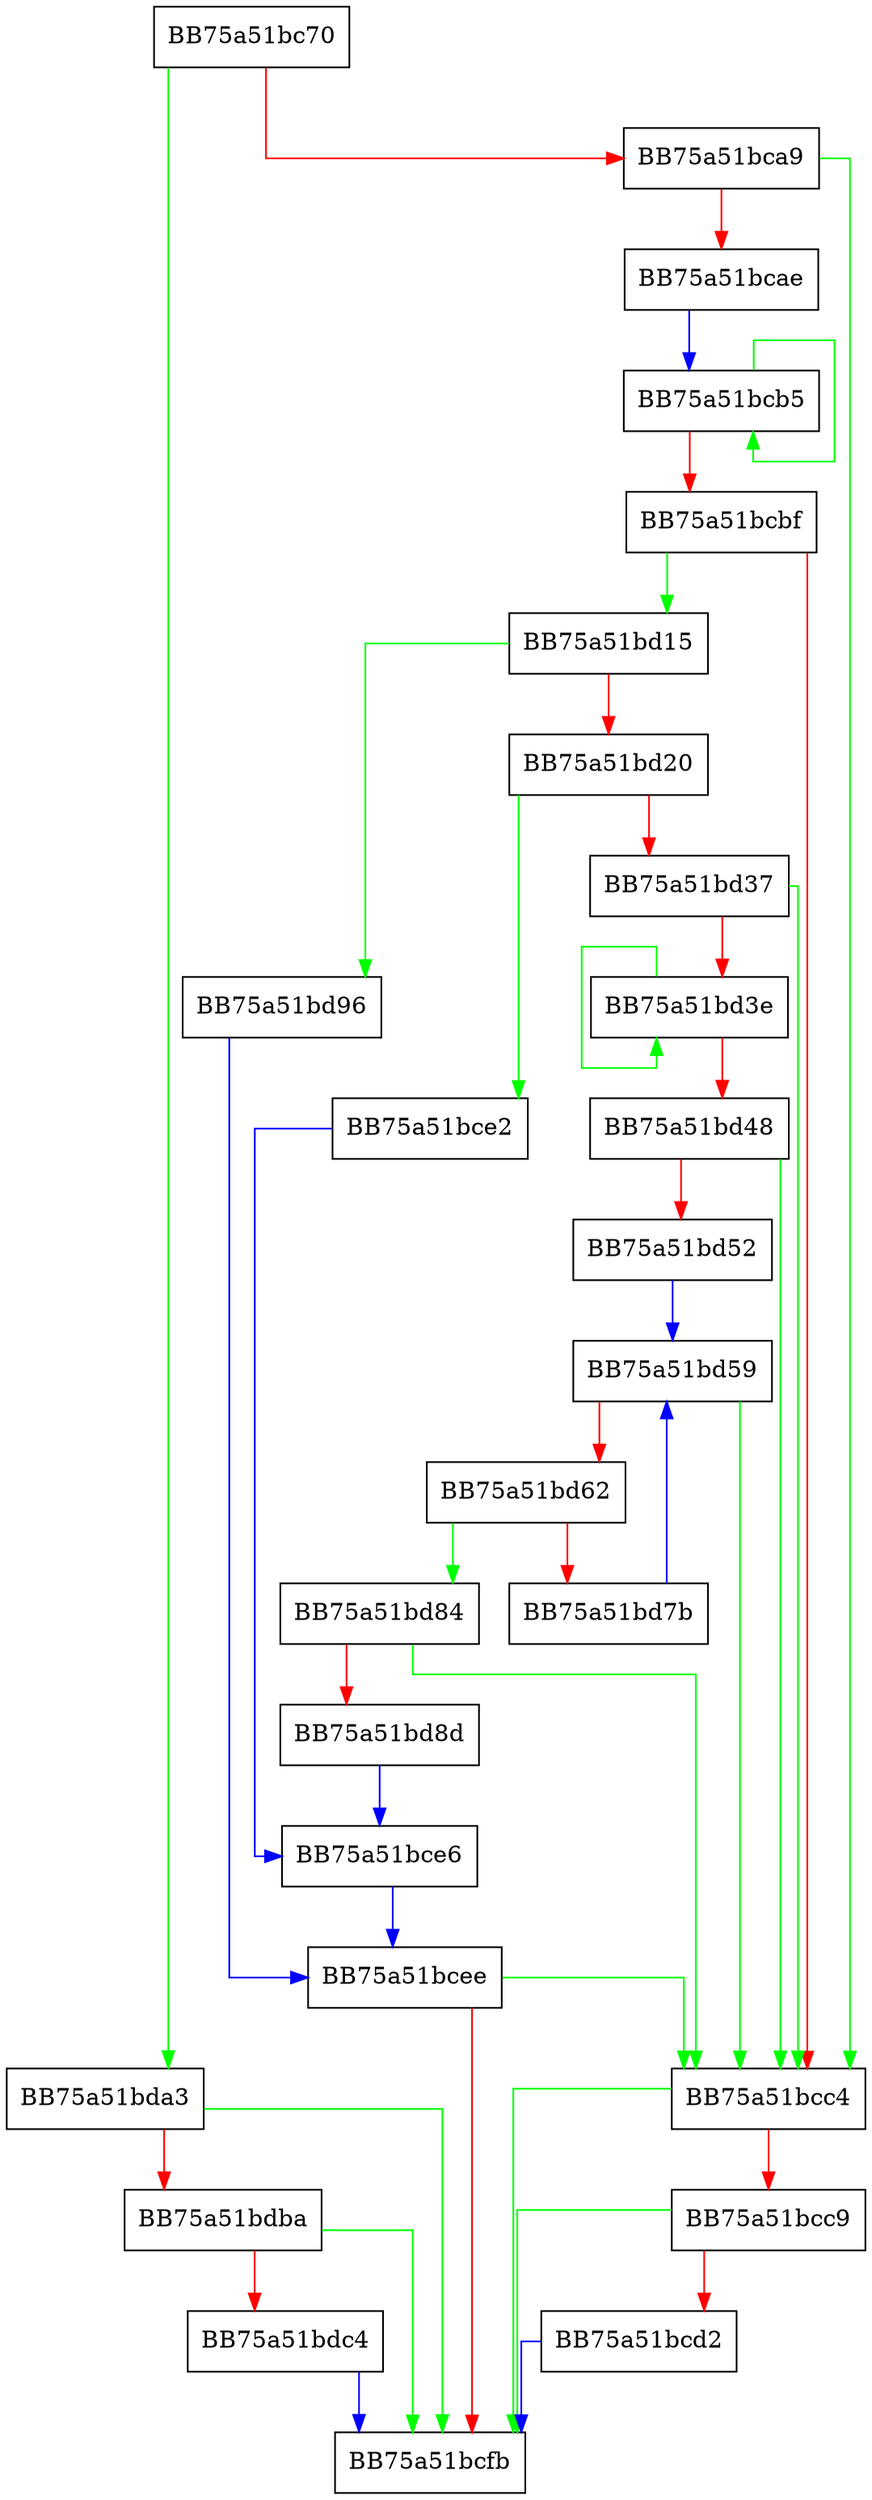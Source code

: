 digraph GetUserProfileHandleFromResPath {
  node [shape="box"];
  graph [splines=ortho];
  BB75a51bc70 -> BB75a51bda3 [color="green"];
  BB75a51bc70 -> BB75a51bca9 [color="red"];
  BB75a51bca9 -> BB75a51bcc4 [color="green"];
  BB75a51bca9 -> BB75a51bcae [color="red"];
  BB75a51bcae -> BB75a51bcb5 [color="blue"];
  BB75a51bcb5 -> BB75a51bcb5 [color="green"];
  BB75a51bcb5 -> BB75a51bcbf [color="red"];
  BB75a51bcbf -> BB75a51bd15 [color="green"];
  BB75a51bcbf -> BB75a51bcc4 [color="red"];
  BB75a51bcc4 -> BB75a51bcfb [color="green"];
  BB75a51bcc4 -> BB75a51bcc9 [color="red"];
  BB75a51bcc9 -> BB75a51bcfb [color="green"];
  BB75a51bcc9 -> BB75a51bcd2 [color="red"];
  BB75a51bcd2 -> BB75a51bcfb [color="blue"];
  BB75a51bce2 -> BB75a51bce6 [color="blue"];
  BB75a51bce6 -> BB75a51bcee [color="blue"];
  BB75a51bcee -> BB75a51bcc4 [color="green"];
  BB75a51bcee -> BB75a51bcfb [color="red"];
  BB75a51bd15 -> BB75a51bd96 [color="green"];
  BB75a51bd15 -> BB75a51bd20 [color="red"];
  BB75a51bd20 -> BB75a51bce2 [color="green"];
  BB75a51bd20 -> BB75a51bd37 [color="red"];
  BB75a51bd37 -> BB75a51bcc4 [color="green"];
  BB75a51bd37 -> BB75a51bd3e [color="red"];
  BB75a51bd3e -> BB75a51bd3e [color="green"];
  BB75a51bd3e -> BB75a51bd48 [color="red"];
  BB75a51bd48 -> BB75a51bcc4 [color="green"];
  BB75a51bd48 -> BB75a51bd52 [color="red"];
  BB75a51bd52 -> BB75a51bd59 [color="blue"];
  BB75a51bd59 -> BB75a51bcc4 [color="green"];
  BB75a51bd59 -> BB75a51bd62 [color="red"];
  BB75a51bd62 -> BB75a51bd84 [color="green"];
  BB75a51bd62 -> BB75a51bd7b [color="red"];
  BB75a51bd7b -> BB75a51bd59 [color="blue"];
  BB75a51bd84 -> BB75a51bcc4 [color="green"];
  BB75a51bd84 -> BB75a51bd8d [color="red"];
  BB75a51bd8d -> BB75a51bce6 [color="blue"];
  BB75a51bd96 -> BB75a51bcee [color="blue"];
  BB75a51bda3 -> BB75a51bcfb [color="green"];
  BB75a51bda3 -> BB75a51bdba [color="red"];
  BB75a51bdba -> BB75a51bcfb [color="green"];
  BB75a51bdba -> BB75a51bdc4 [color="red"];
  BB75a51bdc4 -> BB75a51bcfb [color="blue"];
}